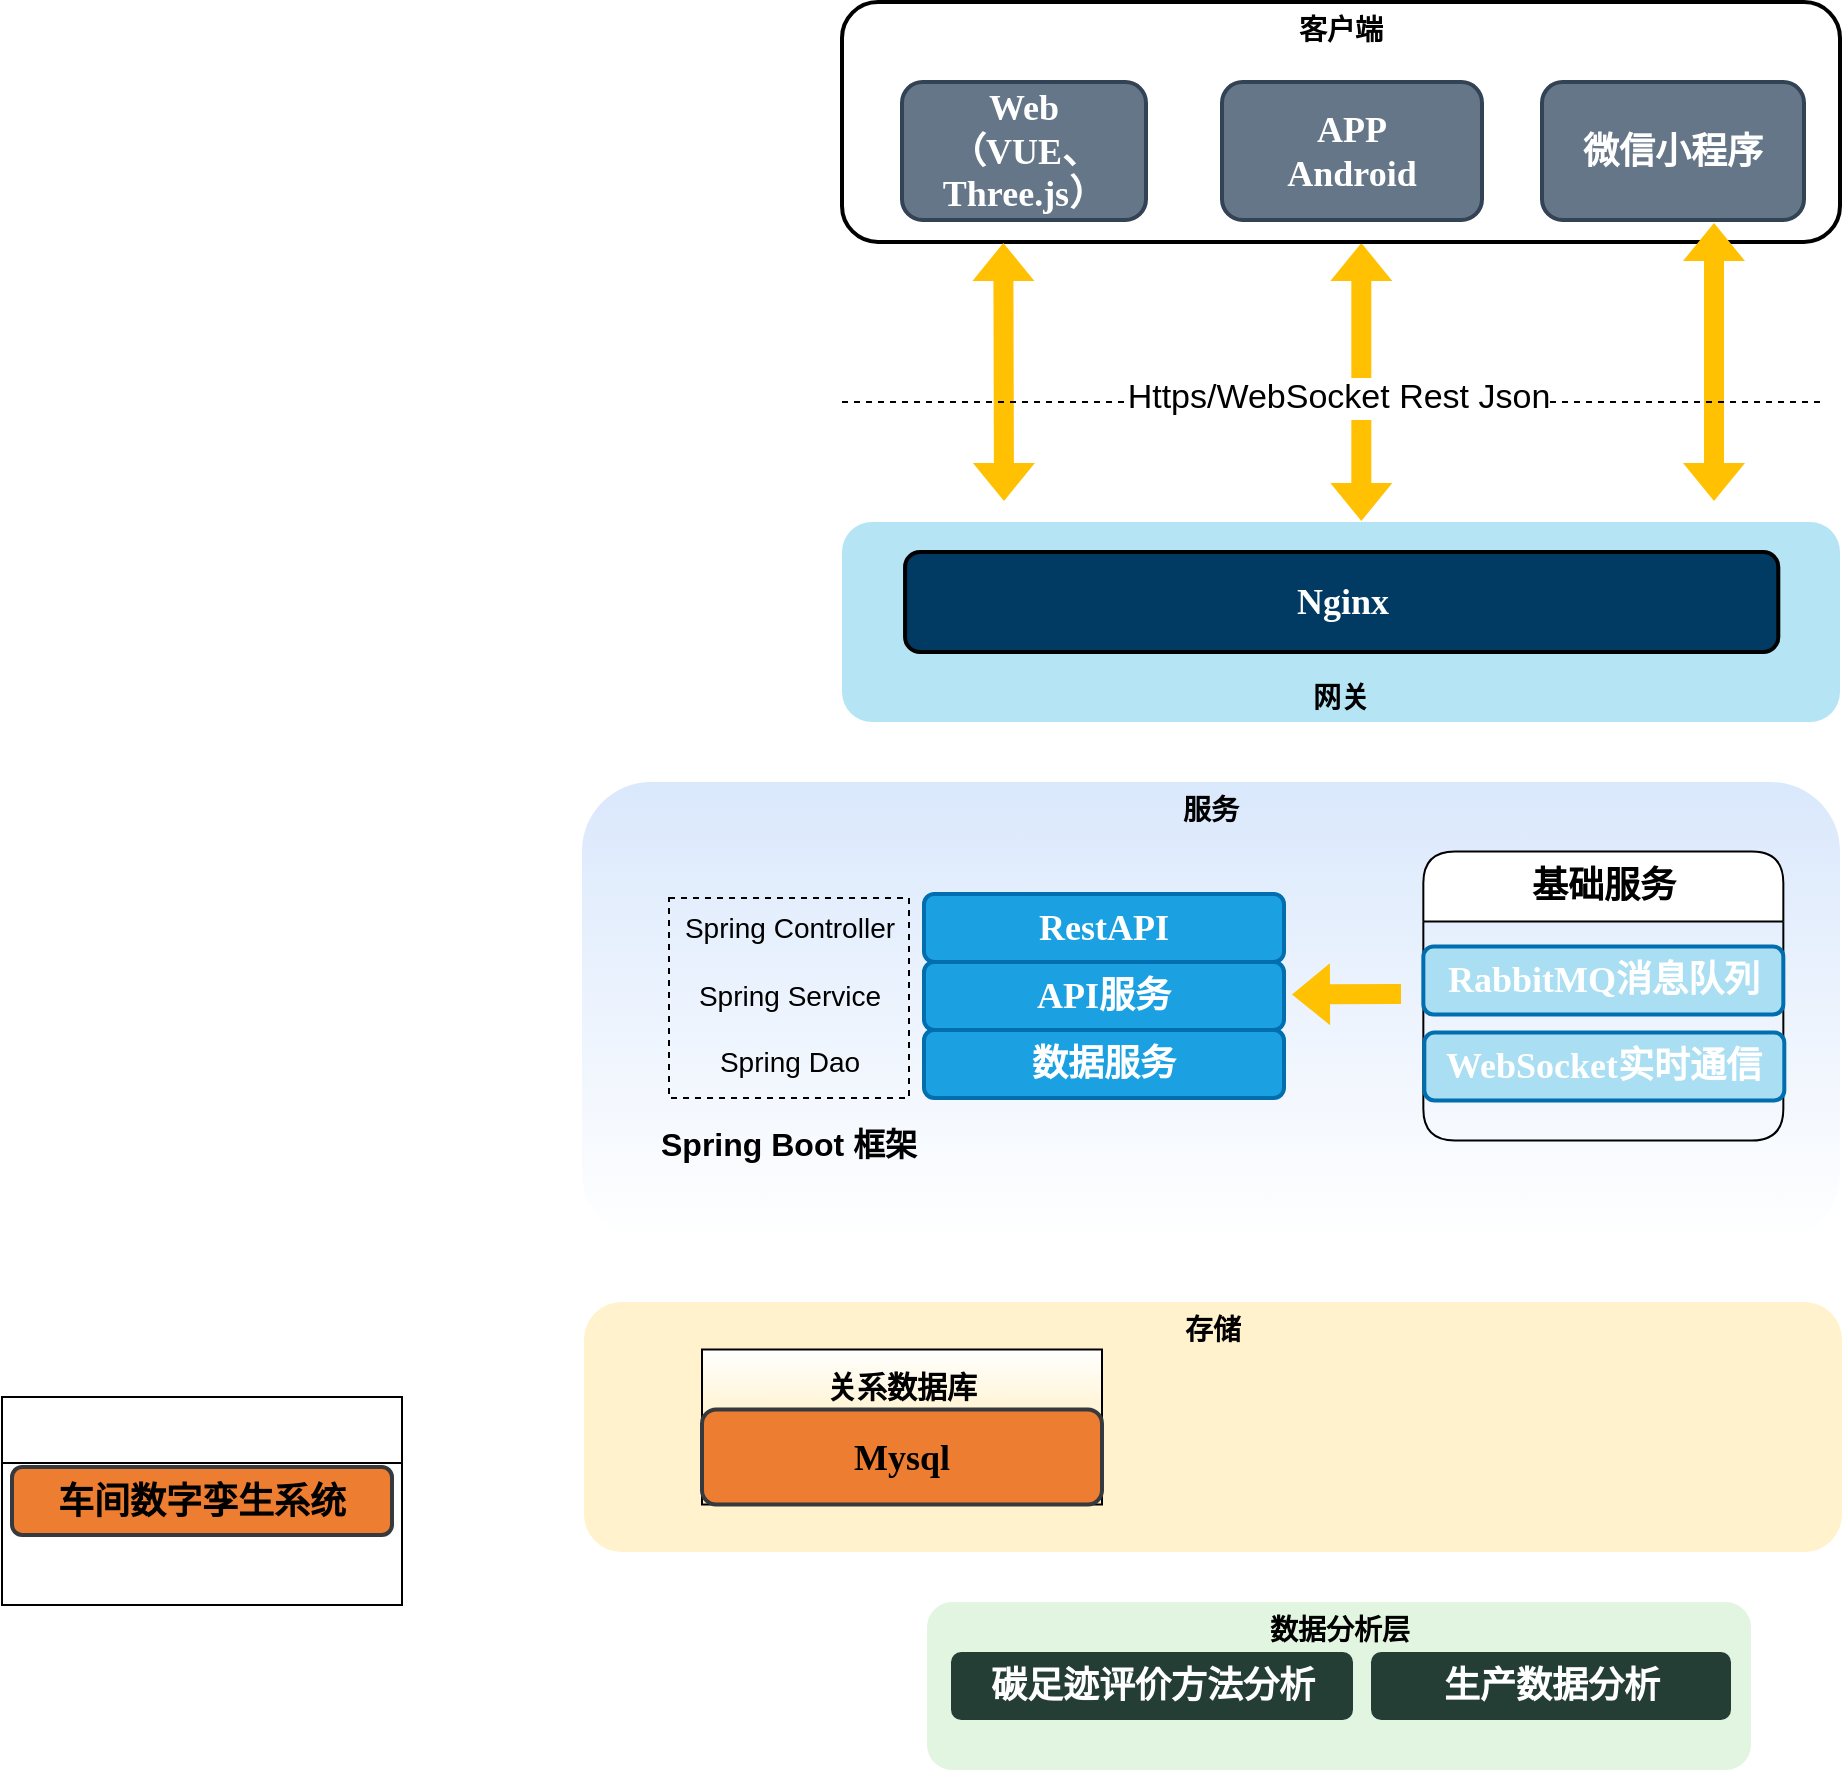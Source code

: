 <mxfile version="22.1.11" type="github">
  <diagram name="第 1 页" id="DvwaVRqa65VBjnnZRb8w">
    <mxGraphModel dx="1829" dy="1712" grid="1" gridSize="10" guides="1" tooltips="1" connect="1" arrows="1" fold="1" page="1" pageScale="1" pageWidth="827" pageHeight="1169" math="0" shadow="0">
      <root>
        <mxCell id="0" />
        <mxCell id="1" parent="0" />
        <mxCell id="23m4G5-hS4wBndK2SI8p-45" value="" style="endArrow=block;html=1;rounded=0;fontColor=#444444;fontStyle=1;shape=flexArrow;fontSize=14;fontFamily=Times New Roman;strokeColor=none;startArrow=block;fillColor=#ffc101;" edge="1" parent="1">
          <mxGeometry width="50" height="50" relative="1" as="geometry">
            <mxPoint x="179.67" y="250" as="sourcePoint" />
            <mxPoint x="179.67" y="110" as="targetPoint" />
          </mxGeometry>
        </mxCell>
        <mxCell id="23m4G5-hS4wBndK2SI8p-8" value="数据分析层" style="whiteSpace=wrap;strokeWidth=2;verticalAlign=top;fontFamily=Times New Roman;fontSize=14;rounded=1;shadow=0;glass=0;fillColor=#E1F5E0;strokeColor=none;fontStyle=1" vertex="1" parent="1">
          <mxGeometry x="-37.5" y="790" width="412" height="84" as="geometry" />
        </mxCell>
        <mxCell id="23m4G5-hS4wBndK2SI8p-9" value="生产数据分析" style="whiteSpace=wrap;strokeWidth=2;fontSize=18;fontFamily=Times New Roman;fontColor=#FFFFFF;rounded=1;fillColor=#243e36;strokeColor=none;fontStyle=1" vertex="1" parent="1">
          <mxGeometry x="184.5" y="815" width="180" height="34" as="geometry" />
        </mxCell>
        <mxCell id="23m4G5-hS4wBndK2SI8p-10" value="碳足迹评价方法分析" style="whiteSpace=wrap;strokeWidth=2;fontSize=18;fontFamily=Times New Roman;fontColor=#FFFFFF;rounded=1;fillColor=#243e36;strokeColor=none;fontStyle=1" vertex="1" parent="1">
          <mxGeometry x="-25.5" y="815" width="201" height="34" as="geometry" />
        </mxCell>
        <mxCell id="23m4G5-hS4wBndK2SI8p-11" value="存储" style="whiteSpace=wrap;strokeWidth=2;verticalAlign=top;fontFamily=Times New Roman;fontSize=14;rounded=1;fillColor=#fff2cc;strokeColor=none;fontStyle=1;labelPosition=center;verticalLabelPosition=middle;align=center;horizontal=1;" vertex="1" parent="1">
          <mxGeometry x="-209" y="640" width="629" height="125" as="geometry" />
        </mxCell>
        <mxCell id="23m4G5-hS4wBndK2SI8p-13" value="服务" style="whiteSpace=wrap;strokeWidth=2;verticalAlign=top;fontFamily=Times New Roman;fontSize=14;rounded=1;fillColor=#dae8fc;strokeColor=none;fontStyle=1;gradientColor=#FFFFFF;" vertex="1" parent="1">
          <mxGeometry x="-210" y="380" width="629" height="230" as="geometry" />
        </mxCell>
        <mxCell id="23m4G5-hS4wBndK2SI8p-18" value="客户端" style="whiteSpace=wrap;strokeWidth=2;verticalAlign=top;fontFamily=Times New Roman;fontSize=14;rounded=1;fontStyle=1;" vertex="1" parent="1">
          <mxGeometry x="-80" y="-10" width="499" height="120" as="geometry" />
        </mxCell>
        <mxCell id="23m4G5-hS4wBndK2SI8p-19" value="Web&#xa;（VUE、Three.js）" style="whiteSpace=wrap;strokeWidth=2;fontFamily=Times New Roman;fontSize=18;fontColor=#ffffff;rounded=1;fillColor=#647687;strokeColor=#314354;fontStyle=1" vertex="1" parent="1">
          <mxGeometry x="-50" y="30" width="122" height="69" as="geometry" />
        </mxCell>
        <mxCell id="23m4G5-hS4wBndK2SI8p-20" value="" style="curved=1;startArrow=block;endArrow=block;rounded=0;fontFamily=Times New Roman;fontSize=14;fontColor=#444444;fontStyle=1;shape=flexArrow;fillColor=#ffc101;strokeColor=none;labelBackgroundColor=none;" edge="1" parent="1">
          <mxGeometry x="-0.403" y="-41" relative="1" as="geometry">
            <Array as="points" />
            <mxPoint x="0.67" y="110" as="sourcePoint" />
            <mxPoint as="offset" />
            <mxPoint x="1" y="240" as="targetPoint" />
          </mxGeometry>
        </mxCell>
        <mxCell id="23m4G5-hS4wBndK2SI8p-26" value="" style="endArrow=block;html=1;rounded=0;fontColor=#444444;fontStyle=1;shape=flexArrow;fontSize=14;fontFamily=Times New Roman;strokeColor=none;startArrow=block;fillColor=#ffc101;" edge="1" parent="1">
          <mxGeometry width="50" height="50" relative="1" as="geometry">
            <mxPoint x="356" y="240" as="sourcePoint" />
            <mxPoint x="356" y="100" as="targetPoint" />
          </mxGeometry>
        </mxCell>
        <mxCell id="23m4G5-hS4wBndK2SI8p-34" value="微信小程序" style="whiteSpace=wrap;strokeWidth=2;fontFamily=Times New Roman;fontSize=18;fontColor=#ffffff;rounded=1;fillColor=#647687;strokeColor=#314354;fontStyle=1" vertex="1" parent="1">
          <mxGeometry x="270" y="30" width="131" height="69" as="geometry" />
        </mxCell>
        <mxCell id="23m4G5-hS4wBndK2SI8p-41" value="APP&#xa;Android" style="whiteSpace=wrap;strokeWidth=2;fontFamily=Times New Roman;fontSize=18;fontColor=#ffffff;rounded=1;fillColor=#647687;strokeColor=#314354;fontStyle=1" vertex="1" parent="1">
          <mxGeometry x="110" y="30" width="130" height="69" as="geometry" />
        </mxCell>
        <mxCell id="23m4G5-hS4wBndK2SI8p-42" value="" style="group" vertex="1" connectable="0" parent="1">
          <mxGeometry x="-80" y="250" width="499" height="100" as="geometry" />
        </mxCell>
        <mxCell id="23m4G5-hS4wBndK2SI8p-4" value="网关" style="whiteSpace=wrap;strokeWidth=2;verticalAlign=bottom;fontFamily=Times New Roman;fontSize=14;rounded=1;fontStyle=1;fillColor=#B5E5F5;strokeColor=none;direction=south;" vertex="1" parent="23m4G5-hS4wBndK2SI8p-42">
          <mxGeometry width="499" height="100" as="geometry" />
        </mxCell>
        <mxCell id="23m4G5-hS4wBndK2SI8p-5" value="Nginx" style="whiteSpace=wrap;strokeWidth=2;fontSize=18;fontFamily=Times New Roman;fontColor=#FFFFFF;rounded=1;fontStyle=1;fillColor=#013a63;direction=south;" vertex="1" parent="23m4G5-hS4wBndK2SI8p-42">
          <mxGeometry x="31.531" y="14.99" width="436.625" height="50" as="geometry" />
        </mxCell>
        <mxCell id="23m4G5-hS4wBndK2SI8p-43" value="" style="endArrow=none;dashed=1;html=1;rounded=0;" edge="1" parent="1">
          <mxGeometry width="50" height="50" relative="1" as="geometry">
            <mxPoint x="-80" y="190" as="sourcePoint" />
            <mxPoint x="410" y="190" as="targetPoint" />
          </mxGeometry>
        </mxCell>
        <mxCell id="23m4G5-hS4wBndK2SI8p-44" value="Https/WebSocket Rest Json" style="edgeLabel;html=1;align=center;verticalAlign=middle;resizable=0;points=[];fontSize=17;" vertex="1" connectable="0" parent="23m4G5-hS4wBndK2SI8p-43">
          <mxGeometry x="-0.093" y="2" relative="1" as="geometry">
            <mxPoint x="26" as="offset" />
          </mxGeometry>
        </mxCell>
        <mxCell id="23m4G5-hS4wBndK2SI8p-46" value="" style="group" vertex="1" connectable="0" parent="1">
          <mxGeometry x="-39" y="436" width="180" height="102" as="geometry" />
        </mxCell>
        <mxCell id="23m4G5-hS4wBndK2SI8p-15" value="RestAPI" style="whiteSpace=wrap;strokeWidth=2;fontSize=18;fontFamily=Times New Roman;rounded=1;fillColor=#1ba1e2;strokeColor=#006EAF;fontStyle=1;fontColor=#ffffff;" vertex="1" parent="23m4G5-hS4wBndK2SI8p-46">
          <mxGeometry width="180" height="34" as="geometry" />
        </mxCell>
        <mxCell id="23m4G5-hS4wBndK2SI8p-16" value="API服务" style="whiteSpace=wrap;strokeWidth=2;fontSize=18;fontFamily=Times New Roman;rounded=1;fillColor=#1ba1e2;strokeColor=#006EAF;fontStyle=1;fontColor=#ffffff;" vertex="1" parent="23m4G5-hS4wBndK2SI8p-46">
          <mxGeometry y="34" width="180" height="34" as="geometry" />
        </mxCell>
        <mxCell id="23m4G5-hS4wBndK2SI8p-17" value="数据服务" style="whiteSpace=wrap;strokeWidth=2;fontSize=18;fontFamily=Times New Roman;rounded=1;fillColor=#1ba1e2;strokeColor=#006EAF;fontStyle=1;fontColor=#ffffff;" vertex="1" parent="23m4G5-hS4wBndK2SI8p-46">
          <mxGeometry y="68" width="180" height="34" as="geometry" />
        </mxCell>
        <mxCell id="23m4G5-hS4wBndK2SI8p-47" value="&lt;font style=&quot;font-size: 18px;&quot;&gt;基础服务&lt;/font&gt;" style="swimlane;whiteSpace=wrap;html=1;rounded=1;startSize=35;" vertex="1" parent="1">
          <mxGeometry x="210.67" y="414.75" width="180.0" height="144.5" as="geometry" />
        </mxCell>
        <mxCell id="23m4G5-hS4wBndK2SI8p-52" value="RabbitMQ消息队列" style="whiteSpace=wrap;strokeWidth=2;fontSize=18;fontFamily=Times New Roman;rounded=1;fillColor=#AADEF2;strokeColor=#006EAF;fontStyle=1;fontColor=#ffffff;" vertex="1" parent="23m4G5-hS4wBndK2SI8p-47">
          <mxGeometry x="2.842e-14" y="47.5" width="180" height="34" as="geometry" />
        </mxCell>
        <mxCell id="23m4G5-hS4wBndK2SI8p-49" value="WebSocket实时通信" style="whiteSpace=wrap;strokeWidth=2;fontSize=18;fontFamily=Times New Roman;rounded=1;fillColor=#AADEF2;strokeColor=#006EAF;fontStyle=1;fontColor=#ffffff;" vertex="1" parent="23m4G5-hS4wBndK2SI8p-47">
          <mxGeometry x="0.49" y="90.5" width="180" height="34" as="geometry" />
        </mxCell>
        <mxCell id="23m4G5-hS4wBndK2SI8p-53" value="" style="endArrow=none;html=1;rounded=0;fontColor=#444444;fontStyle=1;shape=flexArrow;fontSize=14;fontFamily=Times New Roman;strokeColor=none;startArrow=block;fillColor=#ffc101;endFill=0;" edge="1" parent="1">
          <mxGeometry width="50" height="50" relative="1" as="geometry">
            <mxPoint x="144.5" y="486.19" as="sourcePoint" />
            <mxPoint x="200" y="486" as="targetPoint" />
          </mxGeometry>
        </mxCell>
        <mxCell id="23m4G5-hS4wBndK2SI8p-60" value="" style="group" vertex="1" connectable="0" parent="1">
          <mxGeometry x="-174" y="438" width="135" height="138" as="geometry" />
        </mxCell>
        <mxCell id="23m4G5-hS4wBndK2SI8p-54" value="" style="rounded=0;whiteSpace=wrap;html=1;gradientColor=none;fillColor=none;dashed=1;" vertex="1" parent="23m4G5-hS4wBndK2SI8p-60">
          <mxGeometry x="7.5" width="120" height="100" as="geometry" />
        </mxCell>
        <mxCell id="23m4G5-hS4wBndK2SI8p-55" value="Spring Controller" style="text;strokeColor=none;align=center;fillColor=none;html=1;verticalAlign=middle;whiteSpace=wrap;rounded=0;fontSize=14;" vertex="1" parent="23m4G5-hS4wBndK2SI8p-60">
          <mxGeometry x="12.5" width="110" height="30" as="geometry" />
        </mxCell>
        <mxCell id="23m4G5-hS4wBndK2SI8p-56" value="Spring Service" style="text;strokeColor=none;align=center;fillColor=none;html=1;verticalAlign=middle;whiteSpace=wrap;rounded=0;fontSize=14;" vertex="1" parent="23m4G5-hS4wBndK2SI8p-60">
          <mxGeometry x="12.5" y="34" width="110" height="30" as="geometry" />
        </mxCell>
        <mxCell id="23m4G5-hS4wBndK2SI8p-57" value="Spring Dao" style="text;strokeColor=none;align=center;fillColor=none;html=1;verticalAlign=middle;whiteSpace=wrap;rounded=0;fontSize=14;" vertex="1" parent="23m4G5-hS4wBndK2SI8p-60">
          <mxGeometry x="12.5" y="67" width="110" height="30" as="geometry" />
        </mxCell>
        <mxCell id="23m4G5-hS4wBndK2SI8p-58" value="&lt;b style=&quot;font-size: 16px;&quot;&gt;Spring Boot 框架&lt;/b&gt;" style="text;strokeColor=none;align=center;fillColor=none;html=1;verticalAlign=middle;whiteSpace=wrap;rounded=0;fontSize=16;" vertex="1" parent="23m4G5-hS4wBndK2SI8p-60">
          <mxGeometry y="108" width="135" height="30" as="geometry" />
        </mxCell>
        <mxCell id="23m4G5-hS4wBndK2SI8p-63" value="&lt;font style=&quot;font-size: 15px;&quot;&gt;关系数据库&lt;/font&gt;" style="swimlane;whiteSpace=wrap;html=1;fillColor=default;gradientColor=#fff2cc;gradientDirection=south;startSize=36;" vertex="1" parent="1">
          <mxGeometry x="-150" y="663.75" width="200" height="77.5" as="geometry" />
        </mxCell>
        <mxCell id="23m4G5-hS4wBndK2SI8p-64" value="Mysql" style="whiteSpace=wrap;strokeWidth=2;fontSize=18;fontFamily=Times New Roman;rounded=1;fillColor=#ed7d31;strokeColor=#36393d;fontStyle=1" vertex="1" parent="23m4G5-hS4wBndK2SI8p-63">
          <mxGeometry y="30" width="200" height="47.5" as="geometry" />
        </mxCell>
        <mxCell id="23m4G5-hS4wBndK2SI8p-65" value="" style="swimlane;whiteSpace=wrap;html=1;startSize=33;" vertex="1" parent="1">
          <mxGeometry x="-500" y="687.5" width="200" height="104" as="geometry" />
        </mxCell>
        <mxCell id="23m4G5-hS4wBndK2SI8p-12" value="车间数字孪生系统" style="whiteSpace=wrap;strokeWidth=2;fontSize=18;fontFamily=Times New Roman;rounded=1;fillColor=#ed7d31;strokeColor=#36393d;fontStyle=1" vertex="1" parent="23m4G5-hS4wBndK2SI8p-65">
          <mxGeometry x="5" y="35" width="190" height="34" as="geometry" />
        </mxCell>
      </root>
    </mxGraphModel>
  </diagram>
</mxfile>
